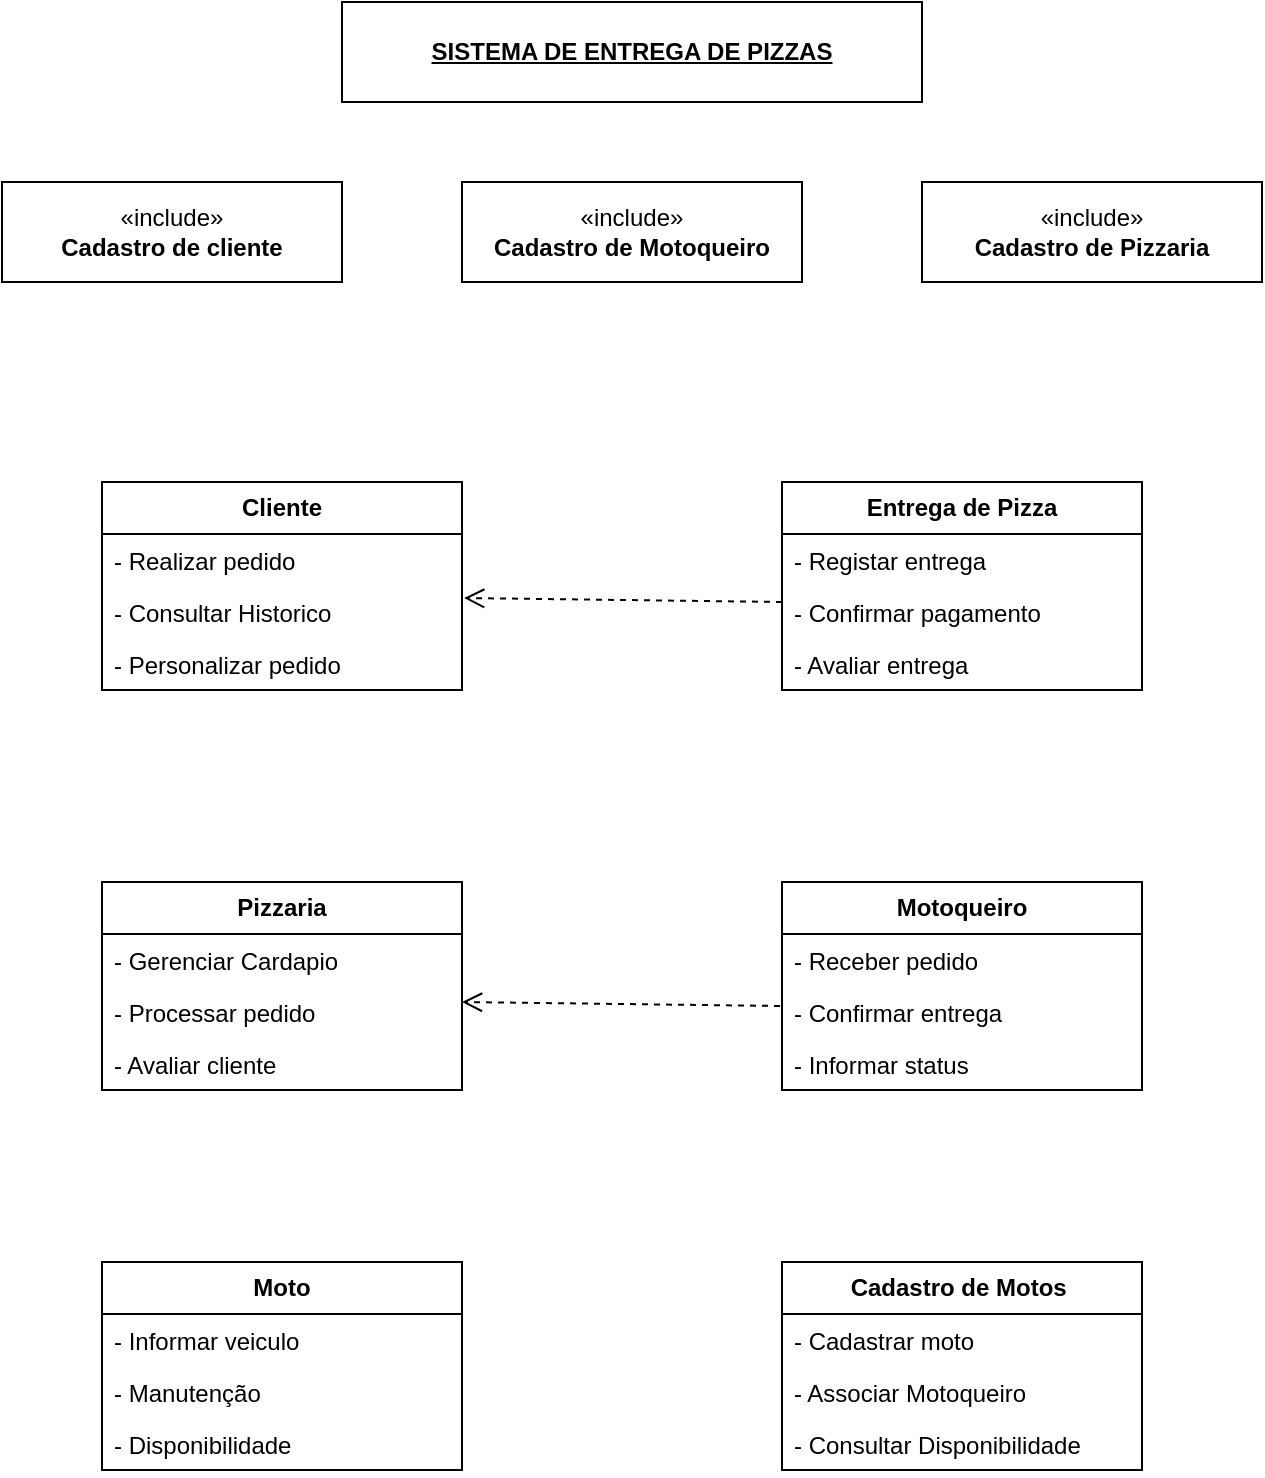 <mxfile version="23.1.1" type="github">
  <diagram name="Page-1" id="9361dd3d-8414-5efd-6122-117bd74ce7a7">
    <mxGraphModel dx="2619" dy="1590" grid="1" gridSize="10" guides="1" tooltips="1" connect="1" arrows="1" fold="1" page="0" pageScale="1.5" pageWidth="826" pageHeight="1169" background="none" math="0" shadow="0">
      <root>
        <mxCell id="0" />
        <mxCell id="1" parent="0" />
        <mxCell id="nNW0fb53whR08TdVnOoE-90" value="&lt;b&gt;&lt;u&gt;SISTEMA DE ENTREGA DE PIZZAS&lt;/u&gt;&lt;/b&gt;" style="html=1;whiteSpace=wrap;fontStyle=0" vertex="1" parent="1">
          <mxGeometry x="-860" y="-750" width="290" height="50" as="geometry" />
        </mxCell>
        <mxCell id="nNW0fb53whR08TdVnOoE-91" value="«include»&lt;br&gt;&lt;b&gt;Cadastro de Pizzaria&lt;/b&gt;" style="html=1;whiteSpace=wrap;" vertex="1" parent="1">
          <mxGeometry x="-570" y="-660" width="170" height="50" as="geometry" />
        </mxCell>
        <mxCell id="nNW0fb53whR08TdVnOoE-92" value="«include»&lt;br&gt;&lt;b&gt;Cadastro de Motoqueiro&lt;/b&gt;" style="html=1;whiteSpace=wrap;" vertex="1" parent="1">
          <mxGeometry x="-800" y="-660" width="170" height="50" as="geometry" />
        </mxCell>
        <mxCell id="nNW0fb53whR08TdVnOoE-93" value="«include»&lt;br&gt;&lt;b&gt;Cadastro de cliente&lt;/b&gt;" style="html=1;whiteSpace=wrap;" vertex="1" parent="1">
          <mxGeometry x="-1030" y="-660" width="170" height="50" as="geometry" />
        </mxCell>
        <mxCell id="nNW0fb53whR08TdVnOoE-94" value="&lt;b&gt;Cliente&lt;/b&gt;" style="swimlane;fontStyle=0;childLayout=stackLayout;horizontal=1;startSize=26;fillColor=none;horizontalStack=0;resizeParent=1;resizeParentMax=0;resizeLast=0;collapsible=1;marginBottom=0;whiteSpace=wrap;html=1;" vertex="1" parent="1">
          <mxGeometry x="-980" y="-510" width="180" height="104" as="geometry" />
        </mxCell>
        <mxCell id="nNW0fb53whR08TdVnOoE-95" value="- Realizar pedido" style="text;strokeColor=none;fillColor=none;align=left;verticalAlign=top;spacingLeft=4;spacingRight=4;overflow=hidden;rotatable=0;points=[[0,0.5],[1,0.5]];portConstraint=eastwest;whiteSpace=wrap;html=1;" vertex="1" parent="nNW0fb53whR08TdVnOoE-94">
          <mxGeometry y="26" width="180" height="26" as="geometry" />
        </mxCell>
        <mxCell id="nNW0fb53whR08TdVnOoE-96" value="- Consultar Historico" style="text;strokeColor=none;fillColor=none;align=left;verticalAlign=top;spacingLeft=4;spacingRight=4;overflow=hidden;rotatable=0;points=[[0,0.5],[1,0.5]];portConstraint=eastwest;whiteSpace=wrap;html=1;" vertex="1" parent="nNW0fb53whR08TdVnOoE-94">
          <mxGeometry y="52" width="180" height="26" as="geometry" />
        </mxCell>
        <mxCell id="nNW0fb53whR08TdVnOoE-97" value="- Personalizar pedido" style="text;strokeColor=none;fillColor=none;align=left;verticalAlign=top;spacingLeft=4;spacingRight=4;overflow=hidden;rotatable=0;points=[[0,0.5],[1,0.5]];portConstraint=eastwest;whiteSpace=wrap;html=1;" vertex="1" parent="nNW0fb53whR08TdVnOoE-94">
          <mxGeometry y="78" width="180" height="26" as="geometry" />
        </mxCell>
        <mxCell id="nNW0fb53whR08TdVnOoE-98" value="&lt;b&gt;Entrega de Pizza&lt;/b&gt;" style="swimlane;fontStyle=0;childLayout=stackLayout;horizontal=1;startSize=26;fillColor=none;horizontalStack=0;resizeParent=1;resizeParentMax=0;resizeLast=0;collapsible=1;marginBottom=0;whiteSpace=wrap;html=1;" vertex="1" parent="1">
          <mxGeometry x="-640" y="-510" width="180" height="104" as="geometry" />
        </mxCell>
        <mxCell id="nNW0fb53whR08TdVnOoE-99" value="- Registar entrega" style="text;strokeColor=none;fillColor=none;align=left;verticalAlign=top;spacingLeft=4;spacingRight=4;overflow=hidden;rotatable=0;points=[[0,0.5],[1,0.5]];portConstraint=eastwest;whiteSpace=wrap;html=1;" vertex="1" parent="nNW0fb53whR08TdVnOoE-98">
          <mxGeometry y="26" width="180" height="26" as="geometry" />
        </mxCell>
        <mxCell id="nNW0fb53whR08TdVnOoE-100" value="- Confirmar pagamento" style="text;strokeColor=none;fillColor=none;align=left;verticalAlign=top;spacingLeft=4;spacingRight=4;overflow=hidden;rotatable=0;points=[[0,0.5],[1,0.5]];portConstraint=eastwest;whiteSpace=wrap;html=1;" vertex="1" parent="nNW0fb53whR08TdVnOoE-98">
          <mxGeometry y="52" width="180" height="26" as="geometry" />
        </mxCell>
        <mxCell id="nNW0fb53whR08TdVnOoE-101" value="- Avaliar entrega&amp;nbsp;" style="text;strokeColor=none;fillColor=none;align=left;verticalAlign=top;spacingLeft=4;spacingRight=4;overflow=hidden;rotatable=0;points=[[0,0.5],[1,0.5]];portConstraint=eastwest;whiteSpace=wrap;html=1;" vertex="1" parent="nNW0fb53whR08TdVnOoE-98">
          <mxGeometry y="78" width="180" height="26" as="geometry" />
        </mxCell>
        <mxCell id="nNW0fb53whR08TdVnOoE-103" value="&lt;b&gt;Pizzaria&lt;/b&gt;" style="swimlane;fontStyle=0;childLayout=stackLayout;horizontal=1;startSize=26;fillColor=none;horizontalStack=0;resizeParent=1;resizeParentMax=0;resizeLast=0;collapsible=1;marginBottom=0;whiteSpace=wrap;html=1;" vertex="1" parent="1">
          <mxGeometry x="-980" y="-310" width="180" height="104" as="geometry" />
        </mxCell>
        <mxCell id="nNW0fb53whR08TdVnOoE-104" value="- Gerenciar Cardapio&amp;nbsp;" style="text;strokeColor=none;fillColor=none;align=left;verticalAlign=top;spacingLeft=4;spacingRight=4;overflow=hidden;rotatable=0;points=[[0,0.5],[1,0.5]];portConstraint=eastwest;whiteSpace=wrap;html=1;" vertex="1" parent="nNW0fb53whR08TdVnOoE-103">
          <mxGeometry y="26" width="180" height="26" as="geometry" />
        </mxCell>
        <mxCell id="nNW0fb53whR08TdVnOoE-105" value="- Processar pedido" style="text;strokeColor=none;fillColor=none;align=left;verticalAlign=top;spacingLeft=4;spacingRight=4;overflow=hidden;rotatable=0;points=[[0,0.5],[1,0.5]];portConstraint=eastwest;whiteSpace=wrap;html=1;" vertex="1" parent="nNW0fb53whR08TdVnOoE-103">
          <mxGeometry y="52" width="180" height="26" as="geometry" />
        </mxCell>
        <mxCell id="nNW0fb53whR08TdVnOoE-106" value="- Avaliar cliente" style="text;strokeColor=none;fillColor=none;align=left;verticalAlign=top;spacingLeft=4;spacingRight=4;overflow=hidden;rotatable=0;points=[[0,0.5],[1,0.5]];portConstraint=eastwest;whiteSpace=wrap;html=1;" vertex="1" parent="nNW0fb53whR08TdVnOoE-103">
          <mxGeometry y="78" width="180" height="26" as="geometry" />
        </mxCell>
        <mxCell id="nNW0fb53whR08TdVnOoE-108" value="&lt;b&gt;Motoqueiro&lt;/b&gt;" style="swimlane;fontStyle=0;childLayout=stackLayout;horizontal=1;startSize=26;fillColor=none;horizontalStack=0;resizeParent=1;resizeParentMax=0;resizeLast=0;collapsible=1;marginBottom=0;whiteSpace=wrap;html=1;" vertex="1" parent="1">
          <mxGeometry x="-640" y="-310" width="180" height="104" as="geometry" />
        </mxCell>
        <mxCell id="nNW0fb53whR08TdVnOoE-109" value="- Receber pedido" style="text;strokeColor=none;fillColor=none;align=left;verticalAlign=top;spacingLeft=4;spacingRight=4;overflow=hidden;rotatable=0;points=[[0,0.5],[1,0.5]];portConstraint=eastwest;whiteSpace=wrap;html=1;" vertex="1" parent="nNW0fb53whR08TdVnOoE-108">
          <mxGeometry y="26" width="180" height="26" as="geometry" />
        </mxCell>
        <mxCell id="nNW0fb53whR08TdVnOoE-110" value="- Confirmar entrega" style="text;strokeColor=none;fillColor=none;align=left;verticalAlign=top;spacingLeft=4;spacingRight=4;overflow=hidden;rotatable=0;points=[[0,0.5],[1,0.5]];portConstraint=eastwest;whiteSpace=wrap;html=1;" vertex="1" parent="nNW0fb53whR08TdVnOoE-108">
          <mxGeometry y="52" width="180" height="26" as="geometry" />
        </mxCell>
        <mxCell id="nNW0fb53whR08TdVnOoE-111" value="- Informar status" style="text;strokeColor=none;fillColor=none;align=left;verticalAlign=top;spacingLeft=4;spacingRight=4;overflow=hidden;rotatable=0;points=[[0,0.5],[1,0.5]];portConstraint=eastwest;whiteSpace=wrap;html=1;" vertex="1" parent="nNW0fb53whR08TdVnOoE-108">
          <mxGeometry y="78" width="180" height="26" as="geometry" />
        </mxCell>
        <mxCell id="nNW0fb53whR08TdVnOoE-112" value="&lt;b&gt;Moto&lt;/b&gt;" style="swimlane;fontStyle=0;childLayout=stackLayout;horizontal=1;startSize=26;fillColor=none;horizontalStack=0;resizeParent=1;resizeParentMax=0;resizeLast=0;collapsible=1;marginBottom=0;whiteSpace=wrap;html=1;" vertex="1" parent="1">
          <mxGeometry x="-980" y="-120" width="180" height="104" as="geometry" />
        </mxCell>
        <mxCell id="nNW0fb53whR08TdVnOoE-113" value="- Informar veiculo" style="text;strokeColor=none;fillColor=none;align=left;verticalAlign=top;spacingLeft=4;spacingRight=4;overflow=hidden;rotatable=0;points=[[0,0.5],[1,0.5]];portConstraint=eastwest;whiteSpace=wrap;html=1;" vertex="1" parent="nNW0fb53whR08TdVnOoE-112">
          <mxGeometry y="26" width="180" height="26" as="geometry" />
        </mxCell>
        <mxCell id="nNW0fb53whR08TdVnOoE-114" value="- Manutenção" style="text;strokeColor=none;fillColor=none;align=left;verticalAlign=top;spacingLeft=4;spacingRight=4;overflow=hidden;rotatable=0;points=[[0,0.5],[1,0.5]];portConstraint=eastwest;whiteSpace=wrap;html=1;" vertex="1" parent="nNW0fb53whR08TdVnOoE-112">
          <mxGeometry y="52" width="180" height="26" as="geometry" />
        </mxCell>
        <mxCell id="nNW0fb53whR08TdVnOoE-115" value="- Disponibilidade" style="text;strokeColor=none;fillColor=none;align=left;verticalAlign=top;spacingLeft=4;spacingRight=4;overflow=hidden;rotatable=0;points=[[0,0.5],[1,0.5]];portConstraint=eastwest;whiteSpace=wrap;html=1;" vertex="1" parent="nNW0fb53whR08TdVnOoE-112">
          <mxGeometry y="78" width="180" height="26" as="geometry" />
        </mxCell>
        <mxCell id="nNW0fb53whR08TdVnOoE-116" value="&lt;b&gt;Cadastro de Motos&amp;nbsp;&lt;/b&gt;" style="swimlane;fontStyle=0;childLayout=stackLayout;horizontal=1;startSize=26;fillColor=none;horizontalStack=0;resizeParent=1;resizeParentMax=0;resizeLast=0;collapsible=1;marginBottom=0;whiteSpace=wrap;html=1;" vertex="1" parent="1">
          <mxGeometry x="-640" y="-120" width="180" height="104" as="geometry" />
        </mxCell>
        <mxCell id="nNW0fb53whR08TdVnOoE-117" value="- Cadastrar moto" style="text;strokeColor=none;fillColor=none;align=left;verticalAlign=top;spacingLeft=4;spacingRight=4;overflow=hidden;rotatable=0;points=[[0,0.5],[1,0.5]];portConstraint=eastwest;whiteSpace=wrap;html=1;" vertex="1" parent="nNW0fb53whR08TdVnOoE-116">
          <mxGeometry y="26" width="180" height="26" as="geometry" />
        </mxCell>
        <mxCell id="nNW0fb53whR08TdVnOoE-118" value="- Associar Motoqueiro" style="text;strokeColor=none;fillColor=none;align=left;verticalAlign=top;spacingLeft=4;spacingRight=4;overflow=hidden;rotatable=0;points=[[0,0.5],[1,0.5]];portConstraint=eastwest;whiteSpace=wrap;html=1;" vertex="1" parent="nNW0fb53whR08TdVnOoE-116">
          <mxGeometry y="52" width="180" height="26" as="geometry" />
        </mxCell>
        <mxCell id="nNW0fb53whR08TdVnOoE-119" value="- Consultar Disponibilidade" style="text;strokeColor=none;fillColor=none;align=left;verticalAlign=top;spacingLeft=4;spacingRight=4;overflow=hidden;rotatable=0;points=[[0,0.5],[1,0.5]];portConstraint=eastwest;whiteSpace=wrap;html=1;" vertex="1" parent="nNW0fb53whR08TdVnOoE-116">
          <mxGeometry y="78" width="180" height="26" as="geometry" />
        </mxCell>
        <mxCell id="nNW0fb53whR08TdVnOoE-120" value="" style="html=1;verticalAlign=bottom;endArrow=open;dashed=1;endSize=8;curved=0;rounded=0;entryX=1.006;entryY=0.231;entryDx=0;entryDy=0;entryPerimeter=0;" edge="1" parent="1" target="nNW0fb53whR08TdVnOoE-96">
          <mxGeometry relative="1" as="geometry">
            <mxPoint x="-640" y="-450" as="sourcePoint" />
            <mxPoint x="-720" y="-450" as="targetPoint" />
          </mxGeometry>
        </mxCell>
        <mxCell id="nNW0fb53whR08TdVnOoE-123" value="" style="html=1;verticalAlign=bottom;endArrow=open;dashed=1;endSize=8;curved=0;rounded=0;entryX=1.006;entryY=0.231;entryDx=0;entryDy=0;entryPerimeter=0;" edge="1" parent="1">
          <mxGeometry relative="1" as="geometry">
            <mxPoint x="-641" y="-248" as="sourcePoint" />
            <mxPoint x="-800" y="-250" as="targetPoint" />
          </mxGeometry>
        </mxCell>
      </root>
    </mxGraphModel>
  </diagram>
</mxfile>

